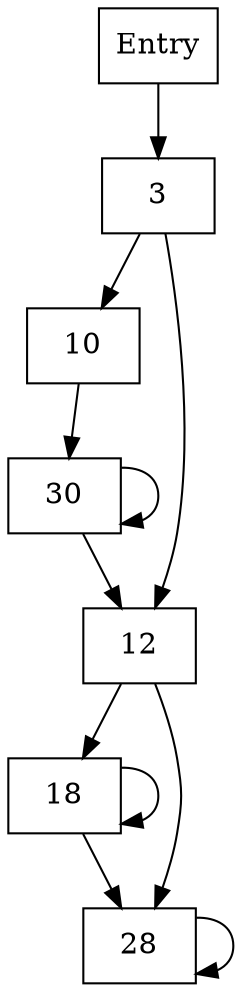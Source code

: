digraph "CFG" {

node [shape=box];

"1" [label="Entry"];
"3" ;
"10" ;
"12" ;
"18" ;
"28" ;
"30" ;
"28" -> "28";
"18" -> "18";
"30" -> "30";

"1" -> "3";
"3" -> "10";
"3" -> "12";
"10" -> "30";
"12" -> "18";
"12" -> "28";
"18" -> "28";
"30" -> "12";

}